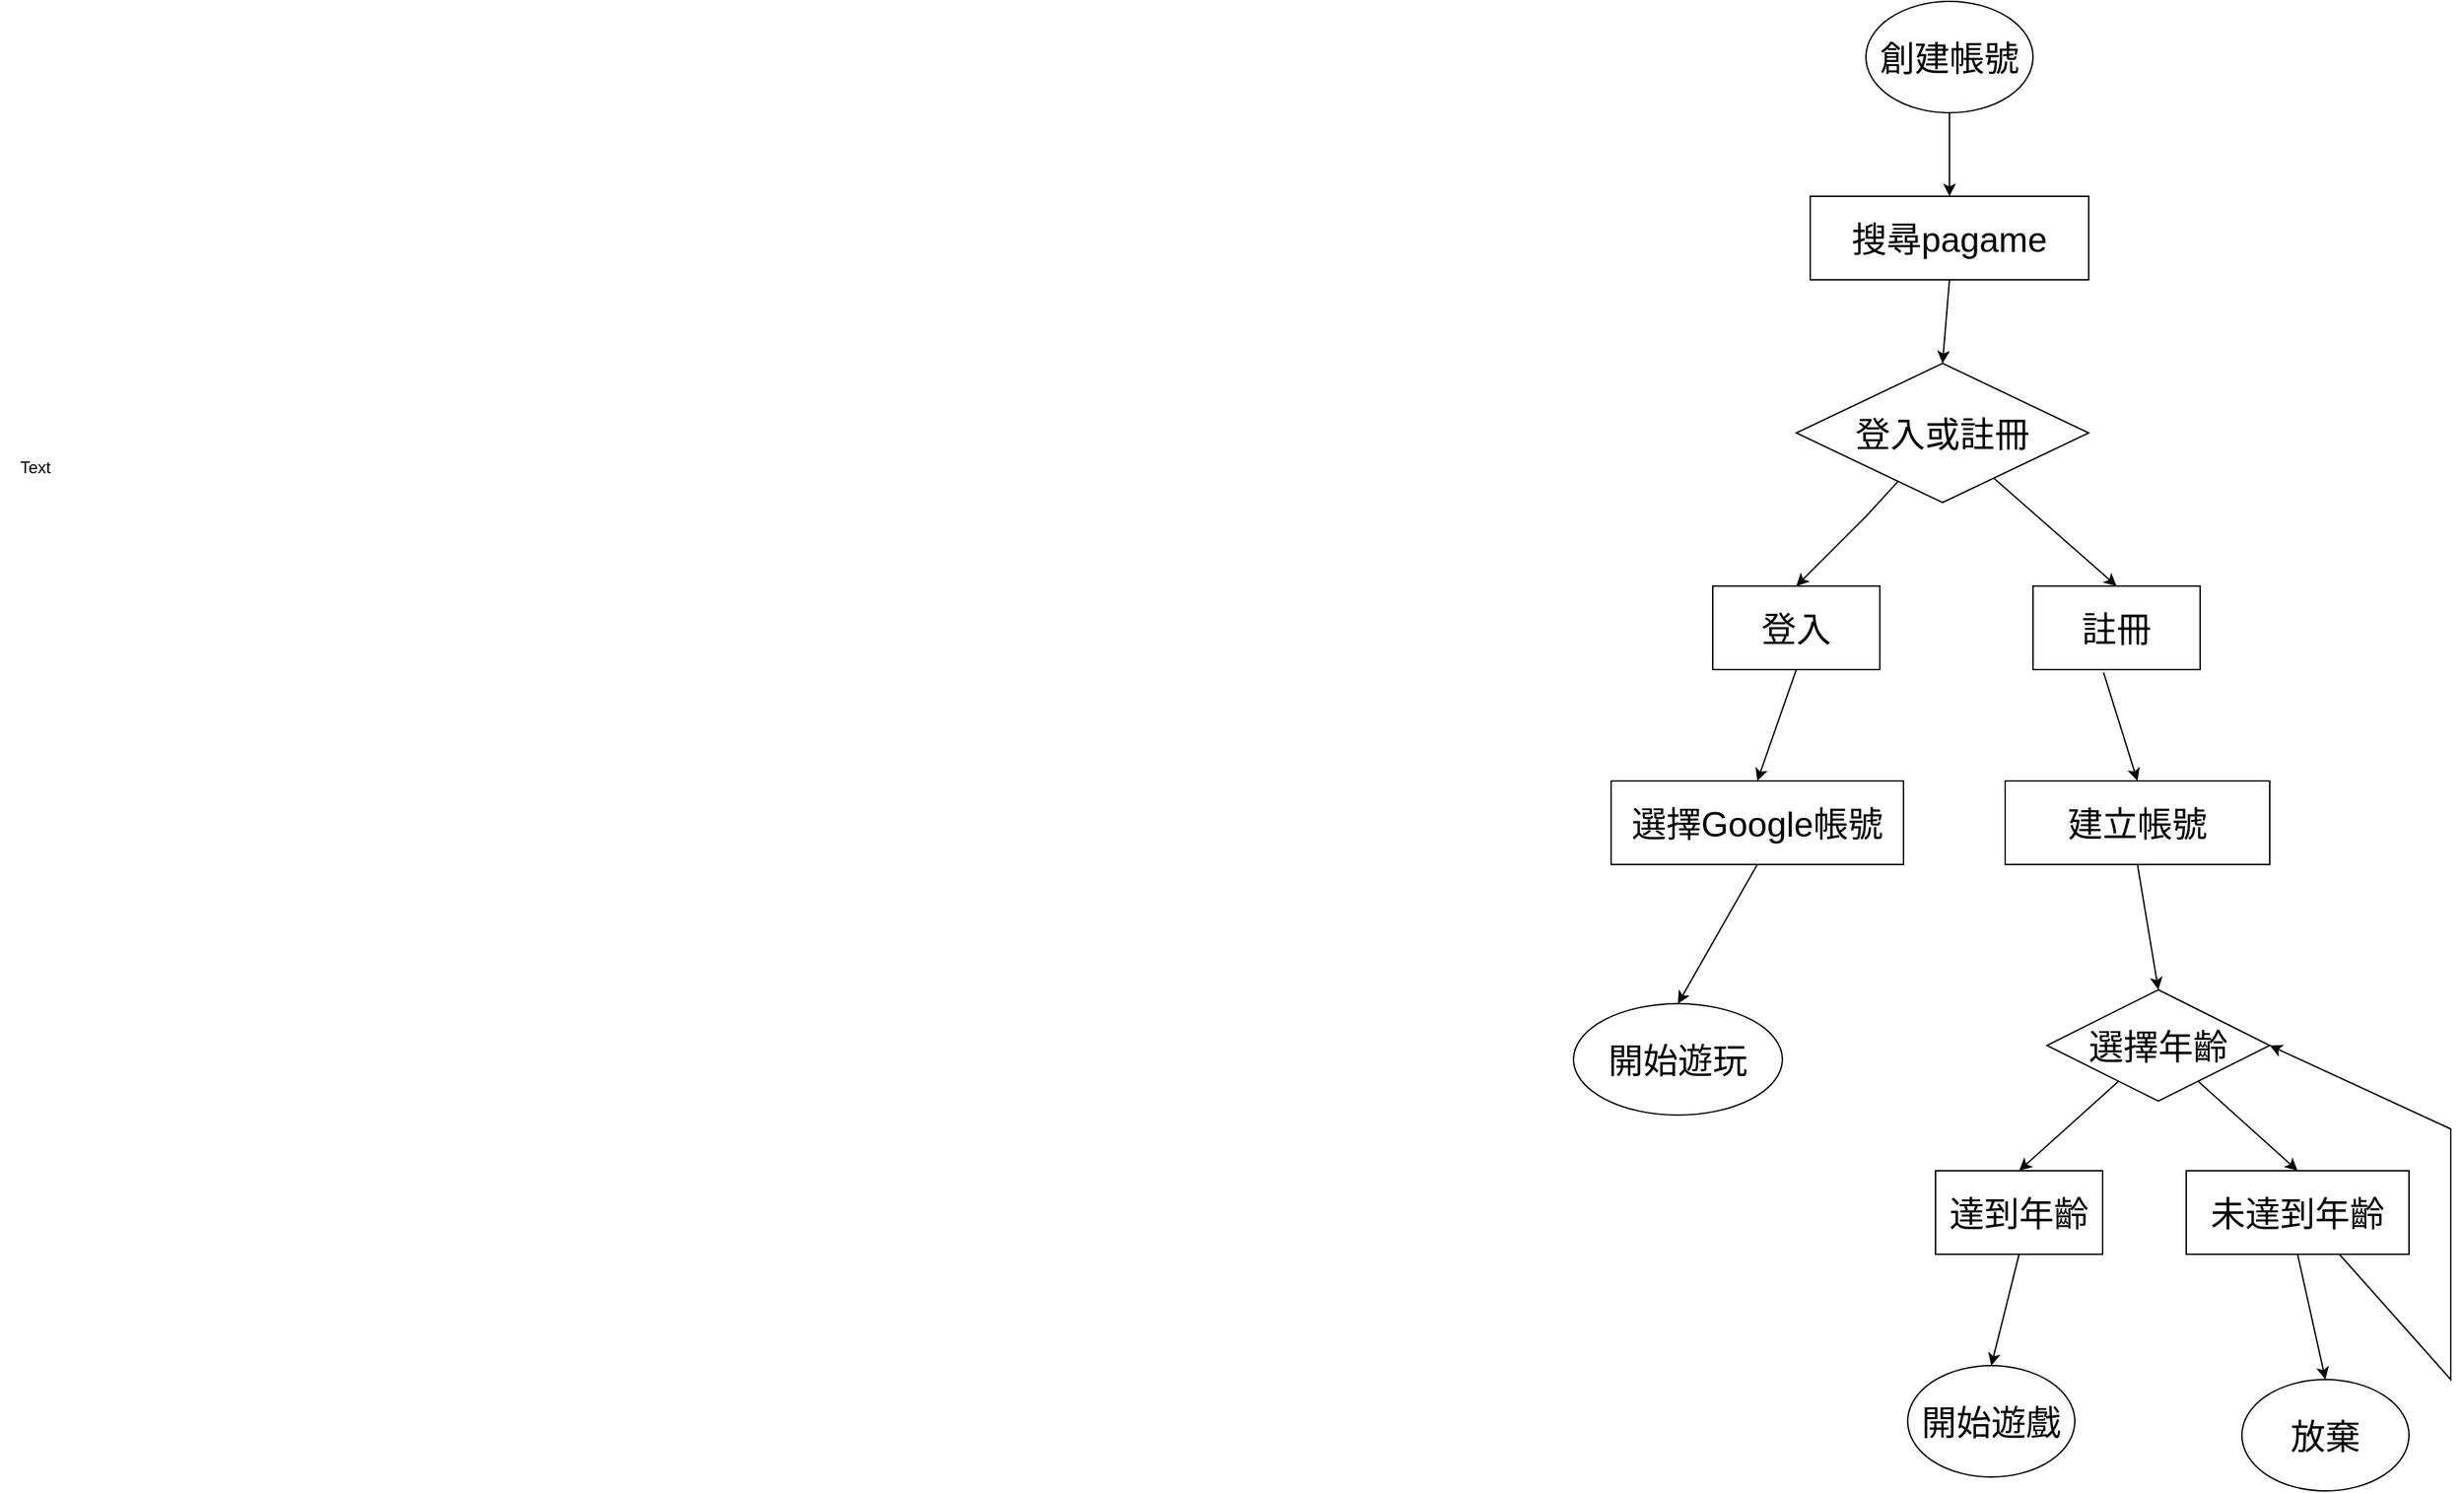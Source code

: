 <mxfile version="24.0.6" type="github">
  <diagram name="第 1 页" id="zxckA9vdpsWLHhadAp5n">
    <mxGraphModel dx="3817" dy="713" grid="1" gridSize="10" guides="1" tooltips="1" connect="1" arrows="1" fold="1" page="1" pageScale="1" pageWidth="827" pageHeight="1169" math="0" shadow="0">
      <root>
        <mxCell id="0" />
        <mxCell id="1" parent="0" />
        <mxCell id="RGGxchZKjDvCBlOKZOAH-1" value="&lt;font style=&quot;font-size: 25px;&quot;&gt;創建帳號&lt;/font&gt;" style="ellipse;whiteSpace=wrap;html=1;" vertex="1" parent="1">
          <mxGeometry x="-440" y="40" width="120" height="80" as="geometry" />
        </mxCell>
        <mxCell id="RGGxchZKjDvCBlOKZOAH-2" value="" style="endArrow=classic;html=1;rounded=0;exitX=0.5;exitY=1;exitDx=0;exitDy=0;entryX=0.5;entryY=0;entryDx=0;entryDy=0;" edge="1" parent="1" source="RGGxchZKjDvCBlOKZOAH-1" target="RGGxchZKjDvCBlOKZOAH-4">
          <mxGeometry width="50" height="50" relative="1" as="geometry">
            <mxPoint x="-640" y="180" as="sourcePoint" />
            <mxPoint x="-680" y="200" as="targetPoint" />
          </mxGeometry>
        </mxCell>
        <mxCell id="RGGxchZKjDvCBlOKZOAH-4" value="&lt;font style=&quot;font-size: 25px;&quot;&gt;搜尋pagame&lt;/font&gt;" style="rounded=0;whiteSpace=wrap;html=1;" vertex="1" parent="1">
          <mxGeometry x="-480" y="180" width="200" height="60" as="geometry" />
        </mxCell>
        <mxCell id="RGGxchZKjDvCBlOKZOAH-7" value="&lt;font style=&quot;font-size: 25px;&quot;&gt;選擇Google帳號&lt;/font&gt;" style="rounded=0;whiteSpace=wrap;html=1;" vertex="1" parent="1">
          <mxGeometry x="-623" y="600" width="210" height="60" as="geometry" />
        </mxCell>
        <mxCell id="RGGxchZKjDvCBlOKZOAH-11" value="&lt;font style=&quot;font-size: 25px;&quot;&gt;建立帳號&lt;/font&gt;" style="rounded=0;whiteSpace=wrap;html=1;" vertex="1" parent="1">
          <mxGeometry x="-340" y="600" width="190" height="60" as="geometry" />
        </mxCell>
        <mxCell id="RGGxchZKjDvCBlOKZOAH-12" value="Text" style="text;html=1;align=center;verticalAlign=middle;resizable=0;points=[];autosize=1;strokeColor=none;fillColor=none;" vertex="1" parent="1">
          <mxGeometry x="-1780" y="360" width="50" height="30" as="geometry" />
        </mxCell>
        <mxCell id="RGGxchZKjDvCBlOKZOAH-13" value="&lt;font style=&quot;font-size: 25px;&quot;&gt;登入或註冊&lt;/font&gt;" style="rhombus;whiteSpace=wrap;html=1;" vertex="1" parent="1">
          <mxGeometry x="-490" y="300" width="210" height="100" as="geometry" />
        </mxCell>
        <mxCell id="RGGxchZKjDvCBlOKZOAH-14" value="" style="endArrow=classic;html=1;rounded=0;exitX=0.5;exitY=1;exitDx=0;exitDy=0;entryX=0.5;entryY=0;entryDx=0;entryDy=0;" edge="1" parent="1" source="RGGxchZKjDvCBlOKZOAH-4" target="RGGxchZKjDvCBlOKZOAH-13">
          <mxGeometry width="50" height="50" relative="1" as="geometry">
            <mxPoint x="-420" y="420" as="sourcePoint" />
            <mxPoint x="-380" y="300" as="targetPoint" />
          </mxGeometry>
        </mxCell>
        <mxCell id="RGGxchZKjDvCBlOKZOAH-15" value="&lt;font style=&quot;font-size: 25px;&quot;&gt;登入&lt;/font&gt;" style="rounded=0;whiteSpace=wrap;html=1;" vertex="1" parent="1">
          <mxGeometry x="-550" y="460" width="120" height="60" as="geometry" />
        </mxCell>
        <mxCell id="RGGxchZKjDvCBlOKZOAH-17" value="" style="endArrow=classic;html=1;rounded=0;entryX=0.5;entryY=0;entryDx=0;entryDy=0;" edge="1" parent="1" source="RGGxchZKjDvCBlOKZOAH-13" target="RGGxchZKjDvCBlOKZOAH-15">
          <mxGeometry width="50" height="50" relative="1" as="geometry">
            <mxPoint x="-420" y="490" as="sourcePoint" />
            <mxPoint x="-370" y="440" as="targetPoint" />
            <Array as="points">
              <mxPoint x="-440" y="410" />
            </Array>
          </mxGeometry>
        </mxCell>
        <mxCell id="RGGxchZKjDvCBlOKZOAH-19" value="" style="endArrow=classic;html=1;rounded=0;entryX=0.5;entryY=0;entryDx=0;entryDy=0;" edge="1" parent="1" source="RGGxchZKjDvCBlOKZOAH-13" target="RGGxchZKjDvCBlOKZOAH-21">
          <mxGeometry width="50" height="50" relative="1" as="geometry">
            <mxPoint x="-420" y="490" as="sourcePoint" />
            <mxPoint x="-220" y="440" as="targetPoint" />
          </mxGeometry>
        </mxCell>
        <mxCell id="RGGxchZKjDvCBlOKZOAH-21" value="&lt;font style=&quot;font-size: 25px;&quot;&gt;註冊&lt;/font&gt;" style="rounded=0;whiteSpace=wrap;html=1;" vertex="1" parent="1">
          <mxGeometry x="-320" y="460" width="120" height="60" as="geometry" />
        </mxCell>
        <mxCell id="RGGxchZKjDvCBlOKZOAH-22" value="" style="endArrow=classic;html=1;rounded=0;entryX=0.5;entryY=0;entryDx=0;entryDy=0;exitX=0.5;exitY=1;exitDx=0;exitDy=0;" edge="1" parent="1" source="RGGxchZKjDvCBlOKZOAH-15" target="RGGxchZKjDvCBlOKZOAH-7">
          <mxGeometry width="50" height="50" relative="1" as="geometry">
            <mxPoint x="-580" y="470" as="sourcePoint" />
            <mxPoint x="-530" y="420" as="targetPoint" />
          </mxGeometry>
        </mxCell>
        <mxCell id="RGGxchZKjDvCBlOKZOAH-24" value="" style="endArrow=classic;html=1;rounded=0;exitX=0.5;exitY=1;exitDx=0;exitDy=0;entryX=0.5;entryY=0;entryDx=0;entryDy=0;" edge="1" parent="1" source="RGGxchZKjDvCBlOKZOAH-7" target="RGGxchZKjDvCBlOKZOAH-27">
          <mxGeometry width="50" height="50" relative="1" as="geometry">
            <mxPoint x="-520" y="670" as="sourcePoint" />
            <mxPoint x="-540" y="770" as="targetPoint" />
          </mxGeometry>
        </mxCell>
        <mxCell id="RGGxchZKjDvCBlOKZOAH-27" value="&lt;font style=&quot;font-size: 25px;&quot;&gt;開始遊玩&lt;/font&gt;" style="ellipse;whiteSpace=wrap;html=1;" vertex="1" parent="1">
          <mxGeometry x="-650" y="760" width="150" height="80" as="geometry" />
        </mxCell>
        <mxCell id="RGGxchZKjDvCBlOKZOAH-28" style="edgeStyle=orthogonalEdgeStyle;rounded=0;orthogonalLoop=1;jettySize=auto;html=1;exitX=0.5;exitY=1;exitDx=0;exitDy=0;" edge="1" parent="1" source="RGGxchZKjDvCBlOKZOAH-27" target="RGGxchZKjDvCBlOKZOAH-27">
          <mxGeometry relative="1" as="geometry" />
        </mxCell>
        <mxCell id="RGGxchZKjDvCBlOKZOAH-30" value="" style="endArrow=classic;html=1;rounded=0;exitX=0.422;exitY=1.033;exitDx=0;exitDy=0;exitPerimeter=0;entryX=0.5;entryY=0;entryDx=0;entryDy=0;" edge="1" parent="1" source="RGGxchZKjDvCBlOKZOAH-21" target="RGGxchZKjDvCBlOKZOAH-11">
          <mxGeometry width="50" height="50" relative="1" as="geometry">
            <mxPoint x="-460" y="710" as="sourcePoint" />
            <mxPoint x="-390" y="770" as="targetPoint" />
          </mxGeometry>
        </mxCell>
        <mxCell id="RGGxchZKjDvCBlOKZOAH-32" value="" style="endArrow=classic;html=1;rounded=0;exitX=0.5;exitY=1;exitDx=0;exitDy=0;entryX=0.5;entryY=0;entryDx=0;entryDy=0;" edge="1" parent="1" source="RGGxchZKjDvCBlOKZOAH-11" target="RGGxchZKjDvCBlOKZOAH-35">
          <mxGeometry width="50" height="50" relative="1" as="geometry">
            <mxPoint x="-460" y="710" as="sourcePoint" />
            <mxPoint x="-230" y="710" as="targetPoint" />
          </mxGeometry>
        </mxCell>
        <mxCell id="RGGxchZKjDvCBlOKZOAH-35" value="&lt;span style=&quot;font-size: 25px;&quot;&gt;選擇年齡&lt;/span&gt;" style="rhombus;whiteSpace=wrap;html=1;" vertex="1" parent="1">
          <mxGeometry x="-310" y="750" width="160" height="80" as="geometry" />
        </mxCell>
        <mxCell id="RGGxchZKjDvCBlOKZOAH-37" value="" style="endArrow=classic;html=1;rounded=0;entryX=0.5;entryY=0;entryDx=0;entryDy=0;" edge="1" parent="1" source="RGGxchZKjDvCBlOKZOAH-35" target="RGGxchZKjDvCBlOKZOAH-39">
          <mxGeometry width="50" height="50" relative="1" as="geometry">
            <mxPoint x="-160" y="840" as="sourcePoint" />
            <mxPoint x="-150" y="900" as="targetPoint" />
          </mxGeometry>
        </mxCell>
        <mxCell id="RGGxchZKjDvCBlOKZOAH-39" value="&lt;span style=&quot;font-size: 25px;&quot;&gt;未達到年齡&lt;/span&gt;" style="rounded=0;whiteSpace=wrap;html=1;" vertex="1" parent="1">
          <mxGeometry x="-210" y="880" width="160" height="60" as="geometry" />
        </mxCell>
        <mxCell id="RGGxchZKjDvCBlOKZOAH-44" value="&lt;font style=&quot;font-size: 25px;&quot;&gt;達到年齡&lt;/font&gt;" style="rounded=0;whiteSpace=wrap;html=1;" vertex="1" parent="1">
          <mxGeometry x="-390" y="880" width="120" height="60" as="geometry" />
        </mxCell>
        <mxCell id="RGGxchZKjDvCBlOKZOAH-46" value="" style="endArrow=classic;html=1;rounded=0;entryX=0.5;entryY=0;entryDx=0;entryDy=0;" edge="1" parent="1" source="RGGxchZKjDvCBlOKZOAH-35" target="RGGxchZKjDvCBlOKZOAH-44">
          <mxGeometry width="50" height="50" relative="1" as="geometry">
            <mxPoint x="-370" y="870" as="sourcePoint" />
            <mxPoint x="-320" y="820" as="targetPoint" />
          </mxGeometry>
        </mxCell>
        <mxCell id="RGGxchZKjDvCBlOKZOAH-47" value="" style="endArrow=classic;html=1;rounded=0;exitX=0.5;exitY=1;exitDx=0;exitDy=0;" edge="1" parent="1" source="RGGxchZKjDvCBlOKZOAH-44">
          <mxGeometry width="50" height="50" relative="1" as="geometry">
            <mxPoint x="-370" y="870" as="sourcePoint" />
            <mxPoint x="-350" y="1020" as="targetPoint" />
          </mxGeometry>
        </mxCell>
        <mxCell id="RGGxchZKjDvCBlOKZOAH-48" value="&lt;font style=&quot;font-size: 25px;&quot;&gt;開始遊戲&lt;/font&gt;" style="ellipse;whiteSpace=wrap;html=1;" vertex="1" parent="1">
          <mxGeometry x="-410" y="1020" width="120" height="80" as="geometry" />
        </mxCell>
        <mxCell id="RGGxchZKjDvCBlOKZOAH-49" value="" style="endArrow=classic;html=1;rounded=0;exitX=0.5;exitY=1;exitDx=0;exitDy=0;" edge="1" parent="1" source="RGGxchZKjDvCBlOKZOAH-39">
          <mxGeometry width="50" height="50" relative="1" as="geometry">
            <mxPoint x="-120" y="960" as="sourcePoint" />
            <mxPoint x="-110" y="1030" as="targetPoint" />
          </mxGeometry>
        </mxCell>
        <mxCell id="RGGxchZKjDvCBlOKZOAH-51" value="&lt;font style=&quot;font-size: 25px;&quot;&gt;放棄&lt;/font&gt;" style="ellipse;whiteSpace=wrap;html=1;" vertex="1" parent="1">
          <mxGeometry x="-170" y="1030" width="120" height="80" as="geometry" />
        </mxCell>
        <mxCell id="RGGxchZKjDvCBlOKZOAH-52" value="" style="endArrow=classic;html=1;rounded=0;entryX=1;entryY=0.5;entryDx=0;entryDy=0;" edge="1" parent="1" target="RGGxchZKjDvCBlOKZOAH-35">
          <mxGeometry width="50" height="50" relative="1" as="geometry">
            <mxPoint x="-100" y="940" as="sourcePoint" />
            <mxPoint x="240" y="950" as="targetPoint" />
            <Array as="points">
              <mxPoint x="-20" y="1030" />
              <mxPoint x="-20" y="850" />
            </Array>
          </mxGeometry>
        </mxCell>
      </root>
    </mxGraphModel>
  </diagram>
</mxfile>
